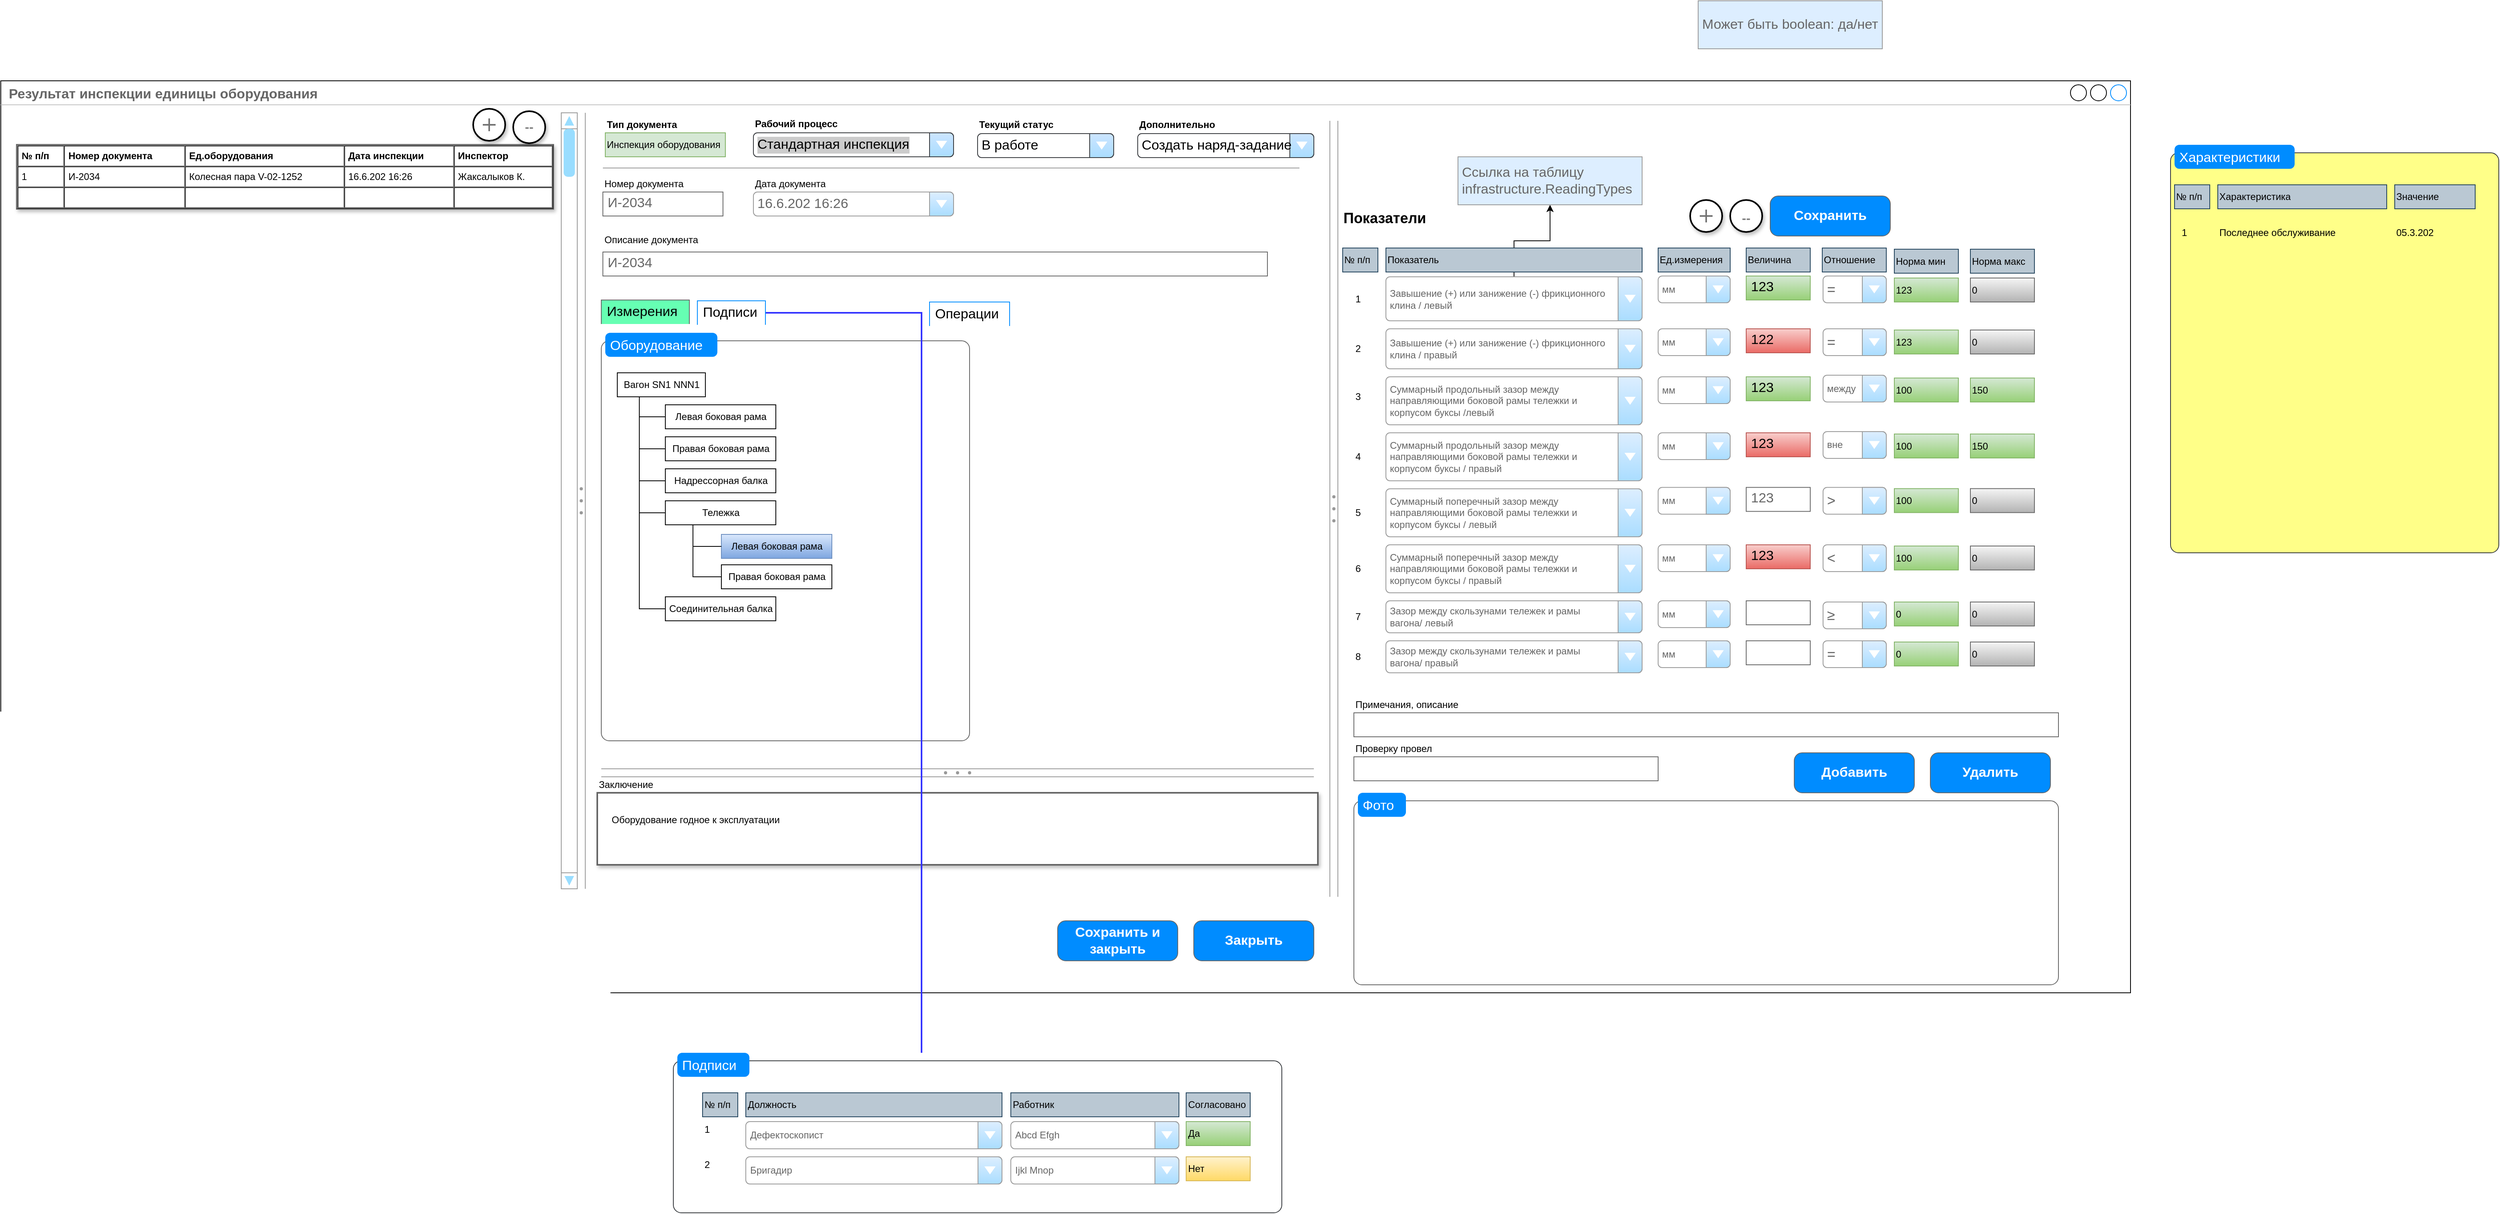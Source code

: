 <mxfile version="20.2.3" type="device" pages="2"><diagram name="Документ инспекции" id="03018318-947c-dd8e-b7a3-06fadd420f32"><mxGraphModel dx="2522" dy="1715" grid="1" gridSize="10" guides="1" tooltips="1" connect="1" arrows="1" fold="1" page="1" pageScale="1" pageWidth="1100" pageHeight="850" background="#ffffff" math="0" shadow="0"><root><mxCell id="0"/><mxCell id="1" parent="0"/><mxCell id="YETUvm6ZgC-k4a_B2DAo-1" value="&lt;b&gt;Результат инспекции единицы оборудования&lt;/b&gt;" style="strokeWidth=1;shadow=0;dashed=0;align=center;html=1;shape=mxgraph.mockup.containers.window;align=left;verticalAlign=top;spacingLeft=8;strokeColor2=#008cff;strokeColor3=#c4c4c4;fontColor=#666666;mainText=;fontSize=17;labelBackgroundColor=none;" parent="1" vertex="1"><mxGeometry x="-460" y="60" width="2660" height="1140" as="geometry"/></mxCell><UserObject label="Номер документа" placeholders="1" name="Variable" id="YETUvm6ZgC-k4a_B2DAo-5"><mxCell style="text;html=1;strokeColor=none;fillColor=none;align=left;verticalAlign=middle;whiteSpace=wrap;overflow=hidden;" parent="1" vertex="1"><mxGeometry x="292" y="179" width="140" height="20" as="geometry"/></mxCell></UserObject><mxCell id="YETUvm6ZgC-k4a_B2DAo-6" value="И-2034" style="strokeWidth=1;shadow=0;dashed=0;align=center;html=1;shape=mxgraph.mockup.text.textBox;fontColor=#666666;align=left;fontSize=17;spacingLeft=4;spacingTop=-3;strokeColor=#666666;mainText=" parent="1" vertex="1"><mxGeometry x="292" y="199" width="150" height="30" as="geometry"/></mxCell><mxCell id="YETUvm6ZgC-k4a_B2DAo-7" value="16.6.202 16:26" style="strokeWidth=1;shadow=0;dashed=0;align=center;html=1;shape=mxgraph.mockup.forms.comboBox;strokeColor=#999999;fillColor=#ddeeff;align=left;fillColor2=#aaddff;mainText=;fontColor=#666666;fontSize=17;spacingLeft=3;" parent="1" vertex="1"><mxGeometry x="480" y="199" width="250" height="30" as="geometry"/></mxCell><UserObject label="Дата документа" placeholders="1" name="Variable" id="YETUvm6ZgC-k4a_B2DAo-8"><mxCell style="text;html=1;strokeColor=none;fillColor=none;align=left;verticalAlign=middle;whiteSpace=wrap;overflow=hidden;" parent="1" vertex="1"><mxGeometry x="480" y="179" width="140" height="20" as="geometry"/></mxCell></UserObject><UserObject label="Заключение" placeholders="1" name="Variable" id="YETUvm6ZgC-k4a_B2DAo-9"><mxCell style="text;html=1;strokeColor=none;fillColor=none;align=left;verticalAlign=middle;whiteSpace=wrap;overflow=hidden;" parent="1" vertex="1"><mxGeometry x="285" y="930" width="140" height="20" as="geometry"/></mxCell></UserObject><mxCell id="YETUvm6ZgC-k4a_B2DAo-12" value="Оборудование годное к эксплуатации" style="shape=rect;fillColor=#ffffff;strokeColor=#666666;shadow=1;fontColor=#000000;fontSize=12;fontStyle=0;verticalAlign=top;spacingBottom=0;spacingLeft=16;spacingTop=20;align=left;strokeWidth=2;" parent="1" vertex="1"><mxGeometry x="285" y="950" width="900" height="90" as="geometry"/></mxCell><UserObject label="Показатели" placeholders="1" name="Variable" id="YETUvm6ZgC-k4a_B2DAo-19"><mxCell style="text;html=1;strokeColor=none;fillColor=none;align=left;verticalAlign=middle;whiteSpace=wrap;overflow=hidden;fontSize=18;fontStyle=1" parent="1" vertex="1"><mxGeometry x="1215" y="214" width="125" height="35" as="geometry"/></mxCell></UserObject><mxCell id="Z_BnlZCCOBM-jQ7rvPCf-9" value="" style="edgeStyle=orthogonalEdgeStyle;rounded=0;orthogonalLoop=1;jettySize=auto;html=1;fontSize=12;" parent="1" source="YETUvm6ZgC-k4a_B2DAo-20" target="Z_BnlZCCOBM-jQ7rvPCf-8" edge="1"><mxGeometry relative="1" as="geometry"/></mxCell><mxCell id="YETUvm6ZgC-k4a_B2DAo-20" value="&lt;div style=&quot;font-size: 12px;&quot;&gt;Завышение (+) или занижение (-) фрикционного &lt;br&gt;&lt;/div&gt;&lt;div style=&quot;font-size: 12px;&quot;&gt;клина / левый&lt;/div&gt;" style="strokeWidth=1;shadow=0;dashed=0;align=center;html=1;shape=mxgraph.mockup.forms.comboBox;strokeColor=#999999;fillColor=#ddeeff;align=left;fillColor2=#aaddff;mainText=;fontColor=#666666;fontSize=12;spacingLeft=3;" parent="1" vertex="1"><mxGeometry x="1270" y="305" width="320" height="55" as="geometry"/></mxCell><mxCell id="YETUvm6ZgC-k4a_B2DAo-21" value="&lt;div style=&quot;font-size: 12px;&quot;&gt;Завышение (+) или занижение (-) фрикционного &lt;br&gt;&lt;/div&gt;&lt;div style=&quot;font-size: 12px;&quot;&gt;клина / правый&lt;/div&gt;" style="strokeWidth=1;shadow=0;dashed=0;align=center;html=1;shape=mxgraph.mockup.forms.comboBox;strokeColor=#999999;fillColor=#ddeeff;align=left;fillColor2=#aaddff;mainText=;fontColor=#666666;fontSize=12;spacingLeft=3;" parent="1" vertex="1"><mxGeometry x="1270" y="370" width="320" height="50" as="geometry"/></mxCell><mxCell id="YETUvm6ZgC-k4a_B2DAo-25" value="&lt;div style=&quot;font-size: 12px;&quot;&gt;Суммарный продольный зазор между &lt;br&gt;&lt;/div&gt;&lt;div style=&quot;font-size: 12px;&quot;&gt;направляющими боковой рамы тележки и &lt;br&gt;&lt;/div&gt;&lt;div style=&quot;font-size: 12px;&quot;&gt;корпусом буксы /левый&lt;br style=&quot;font-size: 12px;&quot;&gt;&lt;/div&gt;" style="strokeWidth=1;shadow=0;dashed=0;align=center;html=1;shape=mxgraph.mockup.forms.comboBox;strokeColor=#999999;fillColor=#ddeeff;align=left;fillColor2=#aaddff;mainText=;fontColor=#666666;fontSize=12;spacingLeft=3;" parent="1" vertex="1"><mxGeometry x="1270" y="430" width="320" height="60" as="geometry"/></mxCell><mxCell id="YETUvm6ZgC-k4a_B2DAo-42" value="" style="shape=ellipse;dashed=0;strokeColor=default;shadow=1;fontSize=13;align=center;verticalAlign=top;labelPosition=center;verticalLabelPosition=bottom;html=1;aspect=fixed;strokeWidth=2;" parent="1" vertex="1"><mxGeometry x="1650" y="209" width="40" height="40" as="geometry"/></mxCell><mxCell id="YETUvm6ZgC-k4a_B2DAo-43" value="" style="dashed=0;html=1;shape=mxgraph.gmdl.plus;strokeColor=#737373;strokeWidth=2;shadow=0;sketch=0;" parent="YETUvm6ZgC-k4a_B2DAo-42" vertex="1"><mxGeometry x="12" y="12" width="16" height="16" as="geometry"/></mxCell><mxCell id="YETUvm6ZgC-k4a_B2DAo-44" value="" style="shape=ellipse;dashed=0;shadow=1;fontSize=13;align=center;verticalAlign=top;labelPosition=center;verticalLabelPosition=bottom;html=1;aspect=fixed;strokeWidth=2;" parent="1" vertex="1"><mxGeometry x="1700" y="209" width="40" height="40" as="geometry"/></mxCell><UserObject label="--" placeholders="1" name="Variable" id="YETUvm6ZgC-k4a_B2DAo-47"><mxCell style="text;html=1;strokeColor=none;fillColor=none;align=center;verticalAlign=middle;whiteSpace=wrap;overflow=hidden;fontStyle=1;fontSize=16;fontColor=#808080;strokeWidth=2;" parent="1" vertex="1"><mxGeometry x="1710" y="219" width="20" height="20" as="geometry"/></mxCell></UserObject><mxCell id="Z_BnlZCCOBM-jQ7rvPCf-1" value="Сохранить" style="strokeWidth=1;shadow=0;dashed=0;align=center;html=1;shape=mxgraph.mockup.buttons.button;strokeColor=#666666;fontColor=#ffffff;mainText=;buttonStyle=round;fontSize=17;fontStyle=1;fillColor=#008cff;whiteSpace=wrap;" parent="1" vertex="1"><mxGeometry x="1750" y="204" width="150" height="50" as="geometry"/></mxCell><mxCell id="Z_BnlZCCOBM-jQ7rvPCf-2" value="Закрыть" style="strokeWidth=1;shadow=0;dashed=0;align=center;html=1;shape=mxgraph.mockup.buttons.button;strokeColor=#666666;fontColor=#ffffff;mainText=;buttonStyle=round;fontSize=17;fontStyle=1;fillColor=#008cff;whiteSpace=wrap;" parent="1" vertex="1"><mxGeometry x="1030" y="1110" width="150" height="50" as="geometry"/></mxCell><mxCell id="Z_BnlZCCOBM-jQ7rvPCf-4" value="Сохранить и закрыть" style="strokeWidth=1;shadow=0;dashed=0;align=center;html=1;shape=mxgraph.mockup.buttons.button;strokeColor=#666666;fontColor=#ffffff;mainText=;buttonStyle=round;fontSize=17;fontStyle=1;fillColor=#008cff;whiteSpace=wrap;" parent="1" vertex="1"><mxGeometry x="860" y="1110" width="150" height="50" as="geometry"/></mxCell><mxCell id="Z_BnlZCCOBM-jQ7rvPCf-8" value="Ссылка на таблицу&lt;br&gt;infrastructure.ReadingTypes" style="whiteSpace=wrap;html=1;fontSize=17;align=left;fillColor=#ddeeff;strokeColor=#999999;fontColor=#666666;strokeWidth=1;shadow=0;dashed=0;spacingLeft=3;" parent="1" vertex="1"><mxGeometry x="1360" y="155" width="230" height="60" as="geometry"/></mxCell><mxCell id="Z_BnlZCCOBM-jQ7rvPCf-10" value="&lt;table cellpadding=&quot;4&quot; cellspacing=&quot;0&quot; border=&quot;1&quot; style=&quot;font-size:1em;width:100%;height:100%;&quot;&gt;&lt;tbody&gt;&lt;tr&gt;&lt;th&gt;№ п/п&lt;/th&gt;&lt;th&gt;Номер документа&lt;/th&gt;&lt;td&gt;&lt;b&gt;Ед.оборудования&lt;/b&gt;&lt;/td&gt;&lt;td&gt;&lt;b&gt;Дата инспекции&lt;/b&gt;&lt;/td&gt;&lt;td&gt;&lt;b&gt;Инспектор&lt;/b&gt;&lt;/td&gt;&lt;/tr&gt;&lt;tr&gt;&lt;td&gt;1&lt;/td&gt;&lt;td&gt;И-2034&lt;/td&gt;&lt;td&gt;Колесная пара V-02-1252&lt;/td&gt;&lt;td&gt;16.6.202 16:26&lt;/td&gt;&lt;td&gt;Жаксалыков К.&lt;/td&gt;&lt;/tr&gt;&lt;tr&gt;&lt;td&gt;&lt;/td&gt;&lt;td&gt;&lt;/td&gt;&lt;td&gt;&lt;br&gt;&lt;/td&gt;&lt;td&gt;&lt;br&gt;&lt;/td&gt;&lt;td&gt;&lt;br&gt;&lt;/td&gt;&lt;/tr&gt;&lt;/tbody&gt;&lt;/table&gt; " style="verticalAlign=top;align=left;overflow=fill;fontSize=12;fontFamily=Helvetica;html=1;shadow=1;fontColor=#000000;strokeColor=#666666;strokeWidth=2;fillColor=#FFFFFF;" parent="1" vertex="1"><mxGeometry x="-440" y="140" width="670" height="80" as="geometry"/></mxCell><mxCell id="Z_BnlZCCOBM-jQ7rvPCf-11" value="" style="verticalLabelPosition=bottom;shadow=0;dashed=0;align=center;html=1;verticalAlign=top;strokeWidth=1;shape=mxgraph.mockup.navigation.scrollBar;strokeColor=#999999;barPos=100;fillColor2=#99ddff;strokeColor2=none;direction=north;fontSize=12;fontColor=#000000;fillColor=none;" parent="1" vertex="1"><mxGeometry x="240" y="100" width="20" height="970" as="geometry"/></mxCell><mxCell id="Z_BnlZCCOBM-jQ7rvPCf-12" value="" style="verticalLabelPosition=bottom;shadow=0;dashed=0;align=center;html=1;verticalAlign=top;strokeWidth=1;shape=mxgraph.mockup.forms.splitter;strokeColor=#999999;direction=north;fontSize=12;fontColor=#000000;fillColor=#FFFFFF;" parent="1" vertex="1"><mxGeometry x="260" y="100" width="10" height="970" as="geometry"/></mxCell><mxCell id="Z_BnlZCCOBM-jQ7rvPCf-13" value="" style="shape=ellipse;dashed=0;strokeColor=default;shadow=1;fontSize=13;align=center;verticalAlign=top;labelPosition=center;verticalLabelPosition=bottom;html=1;aspect=fixed;strokeWidth=2;" parent="1" vertex="1"><mxGeometry x="130" y="95" width="40" height="40" as="geometry"/></mxCell><mxCell id="Z_BnlZCCOBM-jQ7rvPCf-14" value="" style="dashed=0;html=1;shape=mxgraph.gmdl.plus;strokeColor=#737373;strokeWidth=2;shadow=0;sketch=0;" parent="Z_BnlZCCOBM-jQ7rvPCf-13" vertex="1"><mxGeometry x="12" y="12" width="16" height="16" as="geometry"/></mxCell><mxCell id="Z_BnlZCCOBM-jQ7rvPCf-17" value="" style="shape=ellipse;dashed=0;shadow=1;fontSize=13;align=center;verticalAlign=top;labelPosition=center;verticalLabelPosition=bottom;html=1;aspect=fixed;strokeWidth=2;" parent="1" vertex="1"><mxGeometry x="180" y="98" width="40" height="40" as="geometry"/></mxCell><UserObject label="--" placeholders="1" name="Variable" id="Z_BnlZCCOBM-jQ7rvPCf-15"><mxCell style="text;html=1;strokeColor=none;fillColor=none;align=center;verticalAlign=middle;whiteSpace=wrap;overflow=hidden;fontStyle=1;fontSize=16;fontColor=#808080;" parent="1" vertex="1"><mxGeometry x="190" y="105" width="20" height="20" as="geometry"/></mxCell></UserObject><mxCell id="5jPzE2AC7TKcDfSd6P9n-1" value="" style="verticalLabelPosition=bottom;shadow=0;dashed=0;align=center;html=1;verticalAlign=top;strokeWidth=1;shape=mxgraph.mockup.forms.splitter;strokeColor=#999999;direction=north;fontSize=12;fontColor=#000000;fillColor=#FFFFFF;" parent="1" vertex="1"><mxGeometry x="1200" y="110" width="10" height="970" as="geometry"/></mxCell><mxCell id="5jPzE2AC7TKcDfSd6P9n-2" value="" style="verticalLabelPosition=bottom;shadow=0;dashed=0;align=center;html=1;verticalAlign=top;strokeWidth=1;shape=mxgraph.mockup.forms.splitter;strokeColor=#999999;fontSize=18;" parent="1" vertex="1"><mxGeometry x="290" y="920" width="890" height="10" as="geometry"/></mxCell><mxCell id="5jPzE2AC7TKcDfSd6P9n-4" value="И-2034" style="strokeWidth=1;shadow=0;dashed=0;align=center;html=1;shape=mxgraph.mockup.text.textBox;fontColor=#666666;align=left;fontSize=17;spacingLeft=4;spacingTop=-3;strokeColor=#666666;mainText=" parent="1" vertex="1"><mxGeometry x="292" y="274" width="830" height="30" as="geometry"/></mxCell><UserObject label="Описание документа" placeholders="1" name="Variable" id="5jPzE2AC7TKcDfSd6P9n-5"><mxCell style="text;html=1;strokeColor=none;fillColor=none;align=left;verticalAlign=middle;whiteSpace=wrap;overflow=hidden;" parent="1" vertex="1"><mxGeometry x="292" y="249" width="140" height="20" as="geometry"/></mxCell></UserObject><UserObject label="Инспекция оборудования" placeholders="1" name="Variable" id="5jPzE2AC7TKcDfSd6P9n-9"><mxCell style="text;html=1;strokeColor=#82b366;fillColor=#d5e8d4;align=left;verticalAlign=middle;whiteSpace=wrap;overflow=hidden;" parent="1" vertex="1"><mxGeometry x="295" y="125" width="150" height="30" as="geometry"/></mxCell></UserObject><UserObject label="Тип документа" placeholders="1" name="Variable" id="5jPzE2AC7TKcDfSd6P9n-13"><mxCell style="text;html=1;strokeColor=none;fillColor=none;align=left;verticalAlign=middle;whiteSpace=wrap;overflow=hidden;fontStyle=1" parent="1" vertex="1"><mxGeometry x="295" y="105" width="95" height="20" as="geometry"/></mxCell></UserObject><UserObject label="Рабочий процесс" placeholders="1" name="Variable" id="5jPzE2AC7TKcDfSd6P9n-15"><mxCell style="text;html=1;strokeColor=none;fillColor=none;align=left;verticalAlign=middle;whiteSpace=wrap;overflow=hidden;fontStyle=1" parent="1" vertex="1"><mxGeometry x="480" y="104" width="220" height="20" as="geometry"/></mxCell></UserObject><mxCell id="5jPzE2AC7TKcDfSd6P9n-16" value="Стандартная инспекция" style="strokeWidth=1;shadow=0;dashed=0;align=center;html=1;shape=mxgraph.mockup.forms.comboBox;align=left;fillColor2=#aaddff;mainText=;fontSize=17;spacingLeft=3;labelBackgroundColor=#CCCCCC;fillColor=#cce5ff;strokeColor=#36393d;" parent="1" vertex="1"><mxGeometry x="480" y="125" width="250" height="30" as="geometry"/></mxCell><UserObject label="Текущий статус" placeholders="1" name="Variable" id="5jPzE2AC7TKcDfSd6P9n-17"><mxCell style="text;html=1;strokeColor=none;fillColor=none;align=left;verticalAlign=middle;whiteSpace=wrap;overflow=hidden;fontStyle=1" parent="1" vertex="1"><mxGeometry x="760" y="105" width="110" height="20" as="geometry"/></mxCell></UserObject><mxCell id="5jPzE2AC7TKcDfSd6P9n-18" value="В работе" style="strokeWidth=1;shadow=0;dashed=0;align=center;html=1;shape=mxgraph.mockup.forms.comboBox;align=left;fillColor2=#aaddff;mainText=;fontSize=17;spacingLeft=3;fillColor=#cce5ff;strokeColor=#36393d;" parent="1" vertex="1"><mxGeometry x="760" y="126" width="170" height="30" as="geometry"/></mxCell><mxCell id="5jPzE2AC7TKcDfSd6P9n-19" value="" style="verticalLabelPosition=bottom;shadow=0;dashed=0;align=center;html=1;verticalAlign=top;strokeWidth=1;shape=mxgraph.mockup.markup.line;strokeColor=#999999;labelBackgroundColor=#CCCCCC;fontSize=18;" parent="1" vertex="1"><mxGeometry x="292" y="159" width="870" height="20" as="geometry"/></mxCell><UserObject label="1" placeholders="1" name="Variable" id="8yjtcqBFSqYt93M6oK_Y-1"><mxCell style="text;html=1;strokeColor=none;fillColor=none;align=left;verticalAlign=middle;whiteSpace=wrap;overflow=hidden;" parent="1" vertex="1"><mxGeometry x="1230" y="322.5" width="30" height="20" as="geometry"/></mxCell></UserObject><UserObject label="2" placeholders="1" name="Variable" id="8yjtcqBFSqYt93M6oK_Y-2"><mxCell style="text;html=1;strokeColor=none;fillColor=none;align=left;verticalAlign=middle;whiteSpace=wrap;overflow=hidden;" parent="1" vertex="1"><mxGeometry x="1230" y="385" width="30" height="20" as="geometry"/></mxCell></UserObject><UserObject label="3" placeholders="1" name="Variable" id="8yjtcqBFSqYt93M6oK_Y-3"><mxCell style="text;html=1;strokeColor=none;fillColor=none;align=left;verticalAlign=middle;whiteSpace=wrap;overflow=hidden;" parent="1" vertex="1"><mxGeometry x="1230" y="445" width="30" height="20" as="geometry"/></mxCell></UserObject><mxCell id="8yjtcqBFSqYt93M6oK_Y-4" value="&lt;div style=&quot;font-size: 12px;&quot;&gt;Суммарный продольный зазор между &lt;br&gt;&lt;/div&gt;&lt;div style=&quot;font-size: 12px;&quot;&gt;направляющими боковой рамы тележки и &lt;br&gt;&lt;/div&gt;&lt;div style=&quot;font-size: 12px;&quot;&gt;корпусом буксы / правый&lt;br&gt;&lt;/div&gt;" style="strokeWidth=1;shadow=0;dashed=0;align=center;html=1;shape=mxgraph.mockup.forms.comboBox;strokeColor=#999999;fillColor=#ddeeff;align=left;fillColor2=#aaddff;mainText=;fontColor=#666666;fontSize=12;spacingLeft=3;" parent="1" vertex="1"><mxGeometry x="1270" y="500" width="320" height="60" as="geometry"/></mxCell><UserObject label="4" placeholders="1" name="Variable" id="8yjtcqBFSqYt93M6oK_Y-5"><mxCell style="text;html=1;strokeColor=none;fillColor=none;align=left;verticalAlign=middle;whiteSpace=wrap;overflow=hidden;" parent="1" vertex="1"><mxGeometry x="1230" y="520" width="30" height="20" as="geometry"/></mxCell></UserObject><mxCell id="8yjtcqBFSqYt93M6oK_Y-6" value="&lt;div style=&quot;font-size: 12px;&quot;&gt;Суммарный поперечный зазор между &lt;br&gt;&lt;/div&gt;&lt;div style=&quot;font-size: 12px;&quot;&gt;направляющими боковой рамы тележки и &lt;br&gt;&lt;/div&gt;&lt;div style=&quot;font-size: 12px;&quot;&gt;корпусом буксы / левый&lt;/div&gt;" style="strokeWidth=1;shadow=0;dashed=0;align=center;html=1;shape=mxgraph.mockup.forms.comboBox;strokeColor=#999999;fillColor=#ddeeff;align=left;fillColor2=#aaddff;mainText=;fontColor=#666666;fontSize=12;spacingLeft=3;" parent="1" vertex="1"><mxGeometry x="1270" y="570" width="320" height="60" as="geometry"/></mxCell><mxCell id="8yjtcqBFSqYt93M6oK_Y-7" value="&lt;div style=&quot;font-size: 12px;&quot;&gt;Суммарный поперечный зазор между &lt;br&gt;&lt;/div&gt;&lt;div style=&quot;font-size: 12px;&quot;&gt;направляющими боковой рамы тележки и &lt;br&gt;&lt;/div&gt;&lt;div style=&quot;font-size: 12px;&quot;&gt;корпусом буксы / правый&lt;/div&gt;" style="strokeWidth=1;shadow=0;dashed=0;align=center;html=1;shape=mxgraph.mockup.forms.comboBox;strokeColor=#999999;fillColor=#ddeeff;align=left;fillColor2=#aaddff;mainText=;fontColor=#666666;fontSize=12;spacingLeft=3;" parent="1" vertex="1"><mxGeometry x="1270" y="640" width="320" height="60" as="geometry"/></mxCell><UserObject label="5" placeholders="1" name="Variable" id="8yjtcqBFSqYt93M6oK_Y-9"><mxCell style="text;html=1;strokeColor=none;fillColor=none;align=left;verticalAlign=middle;whiteSpace=wrap;overflow=hidden;" parent="1" vertex="1"><mxGeometry x="1230" y="590" width="30" height="20" as="geometry"/></mxCell></UserObject><UserObject label="6" placeholders="1" name="Variable" id="8yjtcqBFSqYt93M6oK_Y-10"><mxCell style="text;html=1;strokeColor=none;fillColor=none;align=left;verticalAlign=middle;whiteSpace=wrap;overflow=hidden;" parent="1" vertex="1"><mxGeometry x="1230" y="660" width="30" height="20" as="geometry"/></mxCell></UserObject><mxCell id="8yjtcqBFSqYt93M6oK_Y-11" value="&lt;div&gt;Зазор между скользунами тележек и рамы &lt;br&gt;&lt;/div&gt;&lt;div&gt;вагона/ левый&lt;br&gt;&lt;/div&gt;" style="strokeWidth=1;shadow=0;dashed=0;align=center;html=1;shape=mxgraph.mockup.forms.comboBox;strokeColor=#999999;fillColor=#ddeeff;align=left;fillColor2=#aaddff;mainText=;fontColor=#666666;fontSize=12;spacingLeft=3;" parent="1" vertex="1"><mxGeometry x="1270" y="710" width="320" height="40" as="geometry"/></mxCell><mxCell id="8yjtcqBFSqYt93M6oK_Y-12" value="&lt;div&gt;Зазор между скользунами тележек и рамы &lt;br&gt;&lt;/div&gt;&lt;div&gt;вагона/ правый&lt;/div&gt;" style="strokeWidth=1;shadow=0;dashed=0;align=center;html=1;shape=mxgraph.mockup.forms.comboBox;strokeColor=#999999;fillColor=#ddeeff;align=left;fillColor2=#aaddff;mainText=;fontColor=#666666;fontSize=12;spacingLeft=3;" parent="1" vertex="1"><mxGeometry x="1270" y="760" width="320" height="40" as="geometry"/></mxCell><UserObject label="7" placeholders="1" name="Variable" id="8yjtcqBFSqYt93M6oK_Y-13"><mxCell style="text;html=1;strokeColor=none;fillColor=none;align=left;verticalAlign=middle;whiteSpace=wrap;overflow=hidden;" parent="1" vertex="1"><mxGeometry x="1230" y="720" width="30" height="20" as="geometry"/></mxCell></UserObject><UserObject label="8" placeholders="1" name="Variable" id="8yjtcqBFSqYt93M6oK_Y-14"><mxCell style="text;html=1;strokeColor=none;fillColor=none;align=left;verticalAlign=middle;whiteSpace=wrap;overflow=hidden;" parent="1" vertex="1"><mxGeometry x="1230" y="770" width="30" height="20" as="geometry"/></mxCell></UserObject><mxCell id="8yjtcqBFSqYt93M6oK_Y-15" value="мм" style="strokeWidth=1;shadow=0;dashed=0;align=center;html=1;shape=mxgraph.mockup.forms.comboBox;strokeColor=#999999;fillColor=#ddeeff;align=left;fillColor2=#aaddff;mainText=;fontColor=#666666;fontSize=12;spacingLeft=3;" parent="1" vertex="1"><mxGeometry x="1610" y="304" width="90" height="33.5" as="geometry"/></mxCell><mxCell id="8yjtcqBFSqYt93M6oK_Y-16" value="мм" style="strokeWidth=1;shadow=0;dashed=0;align=center;html=1;shape=mxgraph.mockup.forms.comboBox;strokeColor=#999999;fillColor=#ddeeff;align=left;fillColor2=#aaddff;mainText=;fontColor=#666666;fontSize=12;spacingLeft=3;" parent="1" vertex="1"><mxGeometry x="1610" y="370" width="90" height="33.5" as="geometry"/></mxCell><mxCell id="8yjtcqBFSqYt93M6oK_Y-17" value="мм" style="strokeWidth=1;shadow=0;dashed=0;align=center;html=1;shape=mxgraph.mockup.forms.comboBox;strokeColor=#999999;fillColor=#ddeeff;align=left;fillColor2=#aaddff;mainText=;fontColor=#666666;fontSize=12;spacingLeft=3;" parent="1" vertex="1"><mxGeometry x="1610" y="430" width="90" height="33.5" as="geometry"/></mxCell><mxCell id="8yjtcqBFSqYt93M6oK_Y-18" value="мм" style="strokeWidth=1;shadow=0;dashed=0;align=center;html=1;shape=mxgraph.mockup.forms.comboBox;strokeColor=#999999;fillColor=#ddeeff;align=left;fillColor2=#aaddff;mainText=;fontColor=#666666;fontSize=12;spacingLeft=3;" parent="1" vertex="1"><mxGeometry x="1610" y="500" width="90" height="33.5" as="geometry"/></mxCell><mxCell id="8yjtcqBFSqYt93M6oK_Y-19" value="мм" style="strokeWidth=1;shadow=0;dashed=0;align=center;html=1;shape=mxgraph.mockup.forms.comboBox;strokeColor=#999999;fillColor=#ddeeff;align=left;fillColor2=#aaddff;mainText=;fontColor=#666666;fontSize=12;spacingLeft=3;" parent="1" vertex="1"><mxGeometry x="1610" y="568.25" width="90" height="33.5" as="geometry"/></mxCell><mxCell id="8yjtcqBFSqYt93M6oK_Y-20" value="мм" style="strokeWidth=1;shadow=0;dashed=0;align=center;html=1;shape=mxgraph.mockup.forms.comboBox;strokeColor=#999999;fillColor=#ddeeff;align=left;fillColor2=#aaddff;mainText=;fontColor=#666666;fontSize=12;spacingLeft=3;" parent="1" vertex="1"><mxGeometry x="1610" y="640" width="90" height="33.5" as="geometry"/></mxCell><mxCell id="8yjtcqBFSqYt93M6oK_Y-21" value="мм" style="strokeWidth=1;shadow=0;dashed=0;align=center;html=1;shape=mxgraph.mockup.forms.comboBox;strokeColor=#999999;fillColor=#ddeeff;align=left;fillColor2=#aaddff;mainText=;fontColor=#666666;fontSize=12;spacingLeft=3;" parent="1" vertex="1"><mxGeometry x="1610" y="710" width="90" height="33.5" as="geometry"/></mxCell><mxCell id="8yjtcqBFSqYt93M6oK_Y-22" value="мм" style="strokeWidth=1;shadow=0;dashed=0;align=center;html=1;shape=mxgraph.mockup.forms.comboBox;strokeColor=#999999;fillColor=#ddeeff;align=left;fillColor2=#aaddff;mainText=;fontColor=#666666;fontSize=12;spacingLeft=3;" parent="1" vertex="1"><mxGeometry x="1610" y="760" width="90" height="33.5" as="geometry"/></mxCell><mxCell id="8yjtcqBFSqYt93M6oK_Y-23" value="123" style="strokeWidth=1;shadow=0;dashed=0;align=center;html=1;shape=mxgraph.mockup.text.textBox;align=left;fontSize=17;spacingLeft=4;spacingTop=-3;strokeColor=#82b366;mainText=;fillColor=#d5e8d4;gradientColor=#97d077;" parent="1" vertex="1"><mxGeometry x="1720" y="304" width="80" height="30" as="geometry"/></mxCell><mxCell id="8yjtcqBFSqYt93M6oK_Y-24" value="122" style="strokeWidth=1;shadow=0;dashed=0;align=center;html=1;shape=mxgraph.mockup.text.textBox;align=left;fontSize=17;spacingLeft=4;spacingTop=-3;strokeColor=#b85450;mainText=;fillColor=#f8cecc;gradientColor=#ea6b66;" parent="1" vertex="1"><mxGeometry x="1720" y="370" width="80" height="30" as="geometry"/></mxCell><mxCell id="8yjtcqBFSqYt93M6oK_Y-25" value="123" style="strokeWidth=1;shadow=0;dashed=0;align=center;html=1;shape=mxgraph.mockup.text.textBox;align=left;fontSize=17;spacingLeft=4;spacingTop=-3;strokeColor=#82b366;mainText=;fillColor=#d5e8d4;gradientColor=#97d077;" parent="1" vertex="1"><mxGeometry x="1720" y="430" width="80" height="30" as="geometry"/></mxCell><mxCell id="8yjtcqBFSqYt93M6oK_Y-26" value="123" style="strokeWidth=1;shadow=0;dashed=0;align=center;html=1;shape=mxgraph.mockup.text.textBox;align=left;fontSize=17;spacingLeft=4;spacingTop=-3;strokeColor=#b85450;mainText=;fillColor=#f8cecc;gradientColor=#ea6b66;" parent="1" vertex="1"><mxGeometry x="1720" y="500" width="80" height="30" as="geometry"/></mxCell><mxCell id="8yjtcqBFSqYt93M6oK_Y-27" value="123" style="strokeWidth=1;shadow=0;dashed=0;align=center;html=1;shape=mxgraph.mockup.text.textBox;fontColor=#666666;align=left;fontSize=17;spacingLeft=4;spacingTop=-3;strokeColor=#666666;mainText=" parent="1" vertex="1"><mxGeometry x="1720" y="568.25" width="80" height="30" as="geometry"/></mxCell><mxCell id="8yjtcqBFSqYt93M6oK_Y-28" value="123" style="strokeWidth=1;shadow=0;dashed=0;align=center;html=1;shape=mxgraph.mockup.text.textBox;align=left;fontSize=17;spacingLeft=4;spacingTop=-3;strokeColor=#b85450;mainText=;fillColor=#f8cecc;gradientColor=#ea6b66;" parent="1" vertex="1"><mxGeometry x="1720" y="640" width="80" height="30" as="geometry"/></mxCell><mxCell id="8yjtcqBFSqYt93M6oK_Y-29" value="" style="strokeWidth=1;shadow=0;dashed=0;align=center;html=1;shape=mxgraph.mockup.text.textBox;fontColor=#666666;align=left;fontSize=17;spacingLeft=4;spacingTop=-3;strokeColor=#666666;mainText=" parent="1" vertex="1"><mxGeometry x="1720" y="710" width="80" height="30" as="geometry"/></mxCell><mxCell id="8yjtcqBFSqYt93M6oK_Y-30" value="" style="strokeWidth=1;shadow=0;dashed=0;align=center;html=1;shape=mxgraph.mockup.text.textBox;fontColor=#666666;align=left;fontSize=17;spacingLeft=4;spacingTop=-3;strokeColor=#666666;mainText=" parent="1" vertex="1"><mxGeometry x="1720" y="760" width="80" height="30" as="geometry"/></mxCell><UserObject label="123" placeholders="1" name="Variable" id="8yjtcqBFSqYt93M6oK_Y-32"><mxCell style="text;html=1;strokeColor=#82b366;fillColor=#d5e8d4;align=left;verticalAlign=middle;whiteSpace=wrap;overflow=hidden;gradientColor=#97d077;" parent="1" vertex="1"><mxGeometry x="1905" y="306.5" width="80" height="30" as="geometry"/></mxCell></UserObject><UserObject label="123" placeholders="1" name="Variable" id="8yjtcqBFSqYt93M6oK_Y-33"><mxCell style="text;html=1;strokeColor=#82b366;fillColor=#d5e8d4;align=left;verticalAlign=middle;whiteSpace=wrap;overflow=hidden;gradientColor=#97d077;" parent="1" vertex="1"><mxGeometry x="1905" y="371.5" width="80" height="30" as="geometry"/></mxCell></UserObject><UserObject label="100" placeholders="1" name="Variable" id="8yjtcqBFSqYt93M6oK_Y-34"><mxCell style="text;html=1;strokeColor=#82b366;fillColor=#d5e8d4;align=left;verticalAlign=middle;whiteSpace=wrap;overflow=hidden;gradientColor=#97d077;" parent="1" vertex="1"><mxGeometry x="1905" y="431.5" width="80" height="30" as="geometry"/></mxCell></UserObject><UserObject label="100" placeholders="1" name="Variable" id="8yjtcqBFSqYt93M6oK_Y-35"><mxCell style="text;html=1;strokeColor=#82b366;fillColor=#d5e8d4;align=left;verticalAlign=middle;whiteSpace=wrap;overflow=hidden;gradientColor=#97d077;" parent="1" vertex="1"><mxGeometry x="1905" y="501.5" width="80" height="30" as="geometry"/></mxCell></UserObject><UserObject label="100" placeholders="1" name="Variable" id="8yjtcqBFSqYt93M6oK_Y-36"><mxCell style="text;html=1;strokeColor=#82b366;fillColor=#d5e8d4;align=left;verticalAlign=middle;whiteSpace=wrap;overflow=hidden;gradientColor=#97d077;" parent="1" vertex="1"><mxGeometry x="1905" y="569.75" width="80" height="30" as="geometry"/></mxCell></UserObject><UserObject label="100" placeholders="1" name="Variable" id="8yjtcqBFSqYt93M6oK_Y-37"><mxCell style="text;html=1;strokeColor=#82b366;fillColor=#d5e8d4;align=left;verticalAlign=middle;whiteSpace=wrap;overflow=hidden;gradientColor=#97d077;" parent="1" vertex="1"><mxGeometry x="1905" y="641.5" width="80" height="30" as="geometry"/></mxCell></UserObject><UserObject label="0" placeholders="1" name="Variable" id="8yjtcqBFSqYt93M6oK_Y-38"><mxCell style="text;html=1;strokeColor=#82b366;fillColor=#d5e8d4;align=left;verticalAlign=middle;whiteSpace=wrap;overflow=hidden;gradientColor=#97d077;" parent="1" vertex="1"><mxGeometry x="1905" y="711.5" width="80" height="30" as="geometry"/></mxCell></UserObject><UserObject label="0" placeholders="1" name="Variable" id="8yjtcqBFSqYt93M6oK_Y-39"><mxCell style="text;html=1;strokeColor=#82b366;fillColor=#d5e8d4;align=left;verticalAlign=middle;whiteSpace=wrap;overflow=hidden;gradientColor=#97d077;" parent="1" vertex="1"><mxGeometry x="1905" y="761.5" width="80" height="30" as="geometry"/></mxCell></UserObject><UserObject label="№ п/п" placeholders="1" name="Variable" id="8yjtcqBFSqYt93M6oK_Y-40"><mxCell style="text;html=1;strokeColor=#23445d;fillColor=#bac8d3;align=left;verticalAlign=middle;whiteSpace=wrap;overflow=hidden;" parent="1" vertex="1"><mxGeometry x="1216" y="269" width="44" height="30" as="geometry"/></mxCell></UserObject><UserObject label="Показатель" placeholders="1" name="Variable" id="8yjtcqBFSqYt93M6oK_Y-42"><mxCell style="text;html=1;strokeColor=#23445d;fillColor=#bac8d3;align=left;verticalAlign=middle;whiteSpace=wrap;overflow=hidden;" parent="1" vertex="1"><mxGeometry x="1270" y="269" width="320" height="30" as="geometry"/></mxCell></UserObject><UserObject label="Ед.измерения" placeholders="1" name="Variable" id="8yjtcqBFSqYt93M6oK_Y-43"><mxCell style="text;html=1;strokeColor=#23445d;fillColor=#bac8d3;align=left;verticalAlign=middle;whiteSpace=wrap;overflow=hidden;" parent="1" vertex="1"><mxGeometry x="1610" y="269" width="90" height="30" as="geometry"/></mxCell></UserObject><UserObject label="Величина" placeholders="1" name="Variable" id="8yjtcqBFSqYt93M6oK_Y-44"><mxCell style="text;html=1;strokeColor=#23445d;fillColor=#bac8d3;align=left;verticalAlign=middle;whiteSpace=wrap;overflow=hidden;" parent="1" vertex="1"><mxGeometry x="1720" y="269" width="80" height="30" as="geometry"/></mxCell></UserObject><UserObject label="Норма мин" placeholders="1" name="Variable" id="8yjtcqBFSqYt93M6oK_Y-45"><mxCell style="text;html=1;strokeColor=#23445d;fillColor=#bac8d3;align=left;verticalAlign=middle;whiteSpace=wrap;overflow=hidden;" parent="1" vertex="1"><mxGeometry x="1905" y="270.5" width="80" height="30" as="geometry"/></mxCell></UserObject><mxCell id="8yjtcqBFSqYt93M6oK_Y-46" value="" style="shape=mxgraph.mockup.containers.marginRect;rectMarginTop=10;strokeColor=#666666;strokeWidth=1;dashed=0;rounded=1;arcSize=5;recursiveResize=0;fontSize=12;" parent="1" vertex="1"><mxGeometry x="290" y="375" width="460" height="510" as="geometry"/></mxCell><mxCell id="8yjtcqBFSqYt93M6oK_Y-47" value="Оборудование" style="shape=rect;strokeColor=none;fillColor=#008cff;strokeWidth=1;dashed=0;rounded=1;arcSize=20;fontColor=#ffffff;fontSize=17;spacing=2;spacingTop=-2;align=left;autosize=1;spacingLeft=4;resizeWidth=0;resizeHeight=0;perimeter=none;" parent="8yjtcqBFSqYt93M6oK_Y-46" vertex="1"><mxGeometry x="5" width="140" height="30" as="geometry"/></mxCell><mxCell id="jaOsvdT_Qn9ZSt324EDw-1" value="Вагон SN1 NNN1" style="html=1;" parent="8yjtcqBFSqYt93M6oK_Y-46" vertex="1"><mxGeometry x="20" y="50" width="110" height="30" as="geometry"/></mxCell><mxCell id="jaOsvdT_Qn9ZSt324EDw-6" value="Левая боковая рама" style="html=1;" parent="8yjtcqBFSqYt93M6oK_Y-46" vertex="1"><mxGeometry x="80" y="90" width="138" height="30" as="geometry"/></mxCell><mxCell id="jaOsvdT_Qn9ZSt324EDw-7" value="Правая боковая рама" style="html=1;" parent="8yjtcqBFSqYt93M6oK_Y-46" vertex="1"><mxGeometry x="80" y="130" width="138" height="30" as="geometry"/></mxCell><mxCell id="jaOsvdT_Qn9ZSt324EDw-8" value="Надрессорная балка" style="html=1;" parent="8yjtcqBFSqYt93M6oK_Y-46" vertex="1"><mxGeometry x="80" y="170" width="138" height="30" as="geometry"/></mxCell><mxCell id="jaOsvdT_Qn9ZSt324EDw-2" value="Тележка" style="html=1;" parent="8yjtcqBFSqYt93M6oK_Y-46" vertex="1"><mxGeometry x="80" y="210" width="138" height="30" as="geometry"/></mxCell><mxCell id="jaOsvdT_Qn9ZSt324EDw-4" value="Левая боковая рама" style="html=1;fillColor=#dae8fc;gradientColor=#7ea6e0;strokeColor=#6c8ebf;" parent="8yjtcqBFSqYt93M6oK_Y-46" vertex="1"><mxGeometry x="150" y="252" width="138" height="30" as="geometry"/></mxCell><mxCell id="jaOsvdT_Qn9ZSt324EDw-5" value="Правая боковая рама" style="html=1;" parent="8yjtcqBFSqYt93M6oK_Y-46" vertex="1"><mxGeometry x="150" y="290" width="138" height="30" as="geometry"/></mxCell><mxCell id="jaOsvdT_Qn9ZSt324EDw-3" value="Соединительная балка" style="html=1;" parent="8yjtcqBFSqYt93M6oK_Y-46" vertex="1"><mxGeometry x="80" y="330" width="138" height="30" as="geometry"/></mxCell><mxCell id="jaOsvdT_Qn9ZSt324EDw-11" style="edgeStyle=orthogonalEdgeStyle;rounded=0;orthogonalLoop=1;jettySize=auto;html=1;exitX=0.25;exitY=1;exitDx=0;exitDy=0;entryX=0;entryY=0.5;entryDx=0;entryDy=0;endArrow=none;endFill=0;" parent="8yjtcqBFSqYt93M6oK_Y-46" source="jaOsvdT_Qn9ZSt324EDw-1" target="jaOsvdT_Qn9ZSt324EDw-6" edge="1"><mxGeometry relative="1" as="geometry"/></mxCell><mxCell id="jaOsvdT_Qn9ZSt324EDw-12" style="edgeStyle=orthogonalEdgeStyle;rounded=0;orthogonalLoop=1;jettySize=auto;html=1;exitX=0.25;exitY=1;exitDx=0;exitDy=0;entryX=0;entryY=0.5;entryDx=0;entryDy=0;endArrow=none;endFill=0;" parent="8yjtcqBFSqYt93M6oK_Y-46" source="jaOsvdT_Qn9ZSt324EDw-1" target="jaOsvdT_Qn9ZSt324EDw-7" edge="1"><mxGeometry relative="1" as="geometry"/></mxCell><mxCell id="jaOsvdT_Qn9ZSt324EDw-13" style="edgeStyle=orthogonalEdgeStyle;rounded=0;orthogonalLoop=1;jettySize=auto;html=1;exitX=0.25;exitY=1;exitDx=0;exitDy=0;entryX=0;entryY=0.5;entryDx=0;entryDy=0;endArrow=none;endFill=0;" parent="8yjtcqBFSqYt93M6oK_Y-46" source="jaOsvdT_Qn9ZSt324EDw-1" target="jaOsvdT_Qn9ZSt324EDw-8" edge="1"><mxGeometry relative="1" as="geometry"/></mxCell><mxCell id="jaOsvdT_Qn9ZSt324EDw-14" style="edgeStyle=orthogonalEdgeStyle;rounded=0;orthogonalLoop=1;jettySize=auto;html=1;exitX=0.25;exitY=1;exitDx=0;exitDy=0;entryX=0;entryY=0.5;entryDx=0;entryDy=0;endArrow=none;endFill=0;" parent="8yjtcqBFSqYt93M6oK_Y-46" source="jaOsvdT_Qn9ZSt324EDw-1" target="jaOsvdT_Qn9ZSt324EDw-2" edge="1"><mxGeometry relative="1" as="geometry"/></mxCell><mxCell id="jaOsvdT_Qn9ZSt324EDw-15" style="edgeStyle=orthogonalEdgeStyle;rounded=0;orthogonalLoop=1;jettySize=auto;html=1;exitX=0.25;exitY=1;exitDx=0;exitDy=0;entryX=0;entryY=0.5;entryDx=0;entryDy=0;endArrow=none;endFill=0;" parent="8yjtcqBFSqYt93M6oK_Y-46" source="jaOsvdT_Qn9ZSt324EDw-2" target="jaOsvdT_Qn9ZSt324EDw-4" edge="1"><mxGeometry relative="1" as="geometry"/></mxCell><mxCell id="jaOsvdT_Qn9ZSt324EDw-16" style="edgeStyle=orthogonalEdgeStyle;rounded=0;orthogonalLoop=1;jettySize=auto;html=1;exitX=0.25;exitY=1;exitDx=0;exitDy=0;entryX=0;entryY=0.5;entryDx=0;entryDy=0;endArrow=none;endFill=0;" parent="8yjtcqBFSqYt93M6oK_Y-46" source="jaOsvdT_Qn9ZSt324EDw-2" target="jaOsvdT_Qn9ZSt324EDw-5" edge="1"><mxGeometry relative="1" as="geometry"/></mxCell><mxCell id="jaOsvdT_Qn9ZSt324EDw-17" style="edgeStyle=orthogonalEdgeStyle;rounded=0;orthogonalLoop=1;jettySize=auto;html=1;exitX=0.25;exitY=1;exitDx=0;exitDy=0;entryX=0;entryY=0.5;entryDx=0;entryDy=0;endArrow=none;endFill=0;" parent="8yjtcqBFSqYt93M6oK_Y-46" source="jaOsvdT_Qn9ZSt324EDw-1" target="jaOsvdT_Qn9ZSt324EDw-3" edge="1"><mxGeometry relative="1" as="geometry"/></mxCell><mxCell id="8yjtcqBFSqYt93M6oK_Y-53" value="" style="shape=mxgraph.mockup.containers.marginRect;rectMarginTop=10;strokeColor=#36393d;strokeWidth=1;dashed=0;rounded=1;arcSize=5;recursiveResize=0;fontSize=12;fillColor=#ffff88;" parent="1" vertex="1"><mxGeometry x="2250" y="140" width="410" height="510" as="geometry"/></mxCell><mxCell id="8yjtcqBFSqYt93M6oK_Y-54" value="Характеристики" style="shape=rect;strokeColor=none;fillColor=#008cff;strokeWidth=1;dashed=0;rounded=1;arcSize=20;fontColor=#ffffff;fontSize=17;spacing=2;spacingTop=-2;align=left;autosize=1;spacingLeft=4;resizeWidth=0;resizeHeight=0;perimeter=none;" parent="8yjtcqBFSqYt93M6oK_Y-53" vertex="1"><mxGeometry x="5" width="150" height="30" as="geometry"/></mxCell><UserObject label="№ п/п" placeholders="1" name="Variable" id="8yjtcqBFSqYt93M6oK_Y-51"><mxCell style="text;html=1;strokeColor=#23445d;fillColor=#bac8d3;align=left;verticalAlign=middle;whiteSpace=wrap;overflow=hidden;" parent="8yjtcqBFSqYt93M6oK_Y-53" vertex="1"><mxGeometry x="5" y="50" width="44" height="30" as="geometry"/></mxCell></UserObject><UserObject label="Характеристика" placeholders="1" name="Variable" id="8yjtcqBFSqYt93M6oK_Y-52"><mxCell style="text;html=1;strokeColor=#23445d;fillColor=#bac8d3;align=left;verticalAlign=middle;whiteSpace=wrap;overflow=hidden;" parent="8yjtcqBFSqYt93M6oK_Y-53" vertex="1"><mxGeometry x="59" y="50" width="211" height="30" as="geometry"/></mxCell></UserObject><UserObject label="1" placeholders="1" name="Variable" id="8yjtcqBFSqYt93M6oK_Y-55"><mxCell style="text;html=1;strokeColor=none;fillColor=none;align=left;verticalAlign=middle;whiteSpace=wrap;overflow=hidden;" parent="8yjtcqBFSqYt93M6oK_Y-53" vertex="1"><mxGeometry x="12" y="100" width="30" height="20" as="geometry"/></mxCell></UserObject><UserObject label="Последнее обслуживание" placeholders="1" name="Variable" id="8yjtcqBFSqYt93M6oK_Y-56"><mxCell style="text;html=1;strokeColor=none;fillColor=none;align=left;verticalAlign=middle;whiteSpace=wrap;overflow=hidden;" parent="8yjtcqBFSqYt93M6oK_Y-53" vertex="1"><mxGeometry x="59" y="100" width="211" height="20" as="geometry"/></mxCell></UserObject><UserObject label="Значение" placeholders="1" name="Variable" id="8yjtcqBFSqYt93M6oK_Y-57"><mxCell style="text;html=1;strokeColor=#23445d;fillColor=#bac8d3;align=left;verticalAlign=middle;whiteSpace=wrap;overflow=hidden;" parent="8yjtcqBFSqYt93M6oK_Y-53" vertex="1"><mxGeometry x="280" y="50" width="100.5" height="30" as="geometry"/></mxCell></UserObject><UserObject label="05.3.202" placeholders="1" name="Variable" id="8yjtcqBFSqYt93M6oK_Y-58"><mxCell style="text;html=1;strokeColor=none;fillColor=none;align=left;verticalAlign=middle;whiteSpace=wrap;overflow=hidden;" parent="8yjtcqBFSqYt93M6oK_Y-53" vertex="1"><mxGeometry x="280" y="100" width="90" height="20" as="geometry"/></mxCell></UserObject><mxCell id="8yjtcqBFSqYt93M6oK_Y-59" value="Измерения" style="strokeWidth=1;shadow=0;dashed=0;align=center;html=1;shape=mxgraph.mockup.forms.uRect;fontSize=17;fontColor=#000000;align=left;spacingLeft=5;strokeColor=#666666;fillColor=#66FFB3;" parent="1" vertex="1"><mxGeometry x="290" y="334" width="110" height="30" as="geometry"/></mxCell><mxCell id="8yjtcqBFSqYt93M6oK_Y-86" style="edgeStyle=orthogonalEdgeStyle;rounded=0;orthogonalLoop=1;jettySize=auto;html=1;fontSize=12;fontColor=#000000;endArrow=none;endFill=0;strokeWidth=2;fillColor=#dae8fc;gradientColor=#7ea6e0;strokeColor=#3333FF;" parent="1" source="8yjtcqBFSqYt93M6oK_Y-60" target="8yjtcqBFSqYt93M6oK_Y-84" edge="1"><mxGeometry relative="1" as="geometry"><Array as="points"><mxPoint x="690" y="350"/></Array></mxGeometry></mxCell><mxCell id="8yjtcqBFSqYt93M6oK_Y-60" value="Подписи" style="strokeWidth=1;shadow=0;dashed=0;align=center;html=1;shape=mxgraph.mockup.forms.uRect;fontSize=17;fontColor=#000000;align=left;spacingLeft=5;strokeColor=#008cff;fillColor=#FFFFFF;" parent="1" vertex="1"><mxGeometry x="410" y="335" width="85" height="30" as="geometry"/></mxCell><UserObject label="Примечания, описание" placeholders="1" name="Variable" id="8yjtcqBFSqYt93M6oK_Y-66"><mxCell style="text;html=1;strokeColor=none;fillColor=none;align=left;verticalAlign=middle;whiteSpace=wrap;overflow=hidden;" parent="1" vertex="1"><mxGeometry x="1230" y="830" width="140" height="20" as="geometry"/></mxCell></UserObject><mxCell id="8yjtcqBFSqYt93M6oK_Y-67" value="" style="strokeWidth=1;shadow=0;dashed=0;align=center;html=1;shape=mxgraph.mockup.text.textBox;fontColor=#666666;align=left;fontSize=17;spacingLeft=4;spacingTop=-3;strokeColor=#666666;mainText=" parent="1" vertex="1"><mxGeometry x="1230" y="905" width="380" height="30" as="geometry"/></mxCell><mxCell id="8yjtcqBFSqYt93M6oK_Y-84" value="" style="shape=mxgraph.mockup.containers.marginRect;rectMarginTop=10;strokeColor=#36393d;strokeWidth=1;dashed=0;rounded=1;arcSize=5;recursiveResize=0;fontSize=12;fillColor=none;" parent="1" vertex="1"><mxGeometry x="380" y="1275" width="760" height="200" as="geometry"/></mxCell><mxCell id="8yjtcqBFSqYt93M6oK_Y-85" value="Подписи" style="shape=rect;strokeColor=none;fillColor=#008cff;strokeWidth=1;dashed=0;rounded=1;arcSize=20;fontColor=#ffffff;fontSize=17;spacing=2;spacingTop=-2;align=left;autosize=1;spacingLeft=4;resizeWidth=0;resizeHeight=0;perimeter=none;" parent="8yjtcqBFSqYt93M6oK_Y-84" vertex="1"><mxGeometry x="5" width="90" height="30" as="geometry"/></mxCell><mxCell id="8yjtcqBFSqYt93M6oK_Y-68" value="Дефектоскопист" style="strokeWidth=1;shadow=0;dashed=0;align=center;html=1;shape=mxgraph.mockup.forms.comboBox;strokeColor=#999999;fillColor=#ddeeff;align=left;fillColor2=#aaddff;mainText=;fontColor=#666666;fontSize=12;spacingLeft=3;" parent="8yjtcqBFSqYt93M6oK_Y-84" vertex="1"><mxGeometry x="90.5" y="86" width="320" height="34" as="geometry"/></mxCell><UserObject label="1" placeholders="1" name="Variable" id="8yjtcqBFSqYt93M6oK_Y-69"><mxCell style="text;html=1;strokeColor=none;fillColor=none;align=left;verticalAlign=middle;whiteSpace=wrap;overflow=hidden;" parent="8yjtcqBFSqYt93M6oK_Y-84" vertex="1"><mxGeometry x="36.5" y="86" width="30" height="20" as="geometry"/></mxCell></UserObject><UserObject label="Да" placeholders="1" name="Variable" id="8yjtcqBFSqYt93M6oK_Y-72"><mxCell style="text;html=1;strokeColor=#82b366;fillColor=#d5e8d4;align=left;verticalAlign=middle;whiteSpace=wrap;overflow=hidden;gradientColor=#97d077;" parent="8yjtcqBFSqYt93M6oK_Y-84" vertex="1"><mxGeometry x="640.5" y="86" width="80" height="30" as="geometry"/></mxCell></UserObject><UserObject label="№ п/п" placeholders="1" name="Variable" id="8yjtcqBFSqYt93M6oK_Y-73"><mxCell style="text;html=1;strokeColor=#23445d;fillColor=#bac8d3;align=left;verticalAlign=middle;whiteSpace=wrap;overflow=hidden;" parent="8yjtcqBFSqYt93M6oK_Y-84" vertex="1"><mxGeometry x="36.5" y="50" width="44" height="30" as="geometry"/></mxCell></UserObject><UserObject label="Должность" placeholders="1" name="Variable" id="8yjtcqBFSqYt93M6oK_Y-74"><mxCell style="text;html=1;strokeColor=#23445d;fillColor=#bac8d3;align=left;verticalAlign=middle;whiteSpace=wrap;overflow=hidden;" parent="8yjtcqBFSqYt93M6oK_Y-84" vertex="1"><mxGeometry x="90.5" y="50" width="320" height="30" as="geometry"/></mxCell></UserObject><UserObject label="Работник" placeholders="1" name="Variable" id="8yjtcqBFSqYt93M6oK_Y-76"><mxCell style="text;html=1;strokeColor=#23445d;fillColor=#bac8d3;align=left;verticalAlign=middle;whiteSpace=wrap;overflow=hidden;" parent="8yjtcqBFSqYt93M6oK_Y-84" vertex="1"><mxGeometry x="421.5" y="50" width="210" height="30" as="geometry"/></mxCell></UserObject><UserObject label="Согласовано" placeholders="1" name="Variable" id="8yjtcqBFSqYt93M6oK_Y-77"><mxCell style="text;html=1;strokeColor=#23445d;fillColor=#bac8d3;align=left;verticalAlign=middle;whiteSpace=wrap;overflow=hidden;" parent="8yjtcqBFSqYt93M6oK_Y-84" vertex="1"><mxGeometry x="640.5" y="50" width="80" height="30" as="geometry"/></mxCell></UserObject><mxCell id="8yjtcqBFSqYt93M6oK_Y-78" value="Бригадир" style="strokeWidth=1;shadow=0;dashed=0;align=center;html=1;shape=mxgraph.mockup.forms.comboBox;strokeColor=#999999;fillColor=#ddeeff;align=left;fillColor2=#aaddff;mainText=;fontColor=#666666;fontSize=12;spacingLeft=3;" parent="8yjtcqBFSqYt93M6oK_Y-84" vertex="1"><mxGeometry x="90.5" y="130" width="320" height="34" as="geometry"/></mxCell><UserObject label="2" placeholders="1" name="Variable" id="8yjtcqBFSqYt93M6oK_Y-79"><mxCell style="text;html=1;strokeColor=none;fillColor=none;align=left;verticalAlign=middle;whiteSpace=wrap;overflow=hidden;" parent="8yjtcqBFSqYt93M6oK_Y-84" vertex="1"><mxGeometry x="36.5" y="130" width="30" height="20" as="geometry"/></mxCell></UserObject><UserObject label="Нет" placeholders="1" name="Variable" id="8yjtcqBFSqYt93M6oK_Y-81"><mxCell style="text;html=1;strokeColor=#d6b656;fillColor=#fff2cc;align=left;verticalAlign=middle;whiteSpace=wrap;overflow=hidden;gradientColor=#ffd966;" parent="8yjtcqBFSqYt93M6oK_Y-84" vertex="1"><mxGeometry x="640.5" y="130" width="80" height="30" as="geometry"/></mxCell></UserObject><mxCell id="8yjtcqBFSqYt93M6oK_Y-82" value="Abcd Efgh" style="strokeWidth=1;shadow=0;dashed=0;align=center;html=1;shape=mxgraph.mockup.forms.comboBox;strokeColor=#999999;fillColor=#ddeeff;align=left;fillColor2=#aaddff;mainText=;fontColor=#666666;fontSize=12;spacingLeft=3;" parent="8yjtcqBFSqYt93M6oK_Y-84" vertex="1"><mxGeometry x="421.5" y="86" width="210" height="34" as="geometry"/></mxCell><mxCell id="8yjtcqBFSqYt93M6oK_Y-83" value="Ijkl Mnop" style="strokeWidth=1;shadow=0;dashed=0;align=center;html=1;shape=mxgraph.mockup.forms.comboBox;strokeColor=#999999;fillColor=#ddeeff;align=left;fillColor2=#aaddff;mainText=;fontColor=#666666;fontSize=12;spacingLeft=3;" parent="8yjtcqBFSqYt93M6oK_Y-84" vertex="1"><mxGeometry x="421.5" y="130" width="210" height="34" as="geometry"/></mxCell><UserObject label="Норма макс" placeholders="1" name="Variable" id="YI91nUEzlamcuq8S2QyS-1"><mxCell style="text;html=1;strokeColor=#23445d;fillColor=#bac8d3;align=left;verticalAlign=middle;whiteSpace=wrap;overflow=hidden;" parent="1" vertex="1"><mxGeometry x="2000" y="270.5" width="80" height="30" as="geometry"/></mxCell></UserObject><mxCell id="MI3Mp1opwpk6zmpXi5Fe-1" value="Может быть boolean: да/нет" style="whiteSpace=wrap;html=1;fontSize=17;align=left;fillColor=#ddeeff;strokeColor=#999999;fontColor=#666666;strokeWidth=1;shadow=0;dashed=0;spacingLeft=3;" parent="1" vertex="1"><mxGeometry x="1660" y="-40" width="230" height="60" as="geometry"/></mxCell><UserObject label="0" placeholders="1" name="Variable" id="MI3Mp1opwpk6zmpXi5Fe-2"><mxCell style="text;html=1;strokeColor=#666666;fillColor=#f5f5f5;align=left;verticalAlign=middle;whiteSpace=wrap;overflow=hidden;gradientColor=#b3b3b3;" parent="1" vertex="1"><mxGeometry x="2000" y="306.5" width="80" height="30" as="geometry"/></mxCell></UserObject><UserObject label="0" placeholders="1" name="Variable" id="MI3Mp1opwpk6zmpXi5Fe-3"><mxCell style="text;html=1;strokeColor=#666666;fillColor=#f5f5f5;align=left;verticalAlign=middle;whiteSpace=wrap;overflow=hidden;gradientColor=#b3b3b3;" parent="1" vertex="1"><mxGeometry x="2000" y="371.5" width="80" height="30" as="geometry"/></mxCell></UserObject><UserObject label="150" placeholders="1" name="Variable" id="MI3Mp1opwpk6zmpXi5Fe-4"><mxCell style="text;html=1;strokeColor=#82b366;fillColor=#d5e8d4;align=left;verticalAlign=middle;whiteSpace=wrap;overflow=hidden;gradientColor=#97d077;" parent="1" vertex="1"><mxGeometry x="2000" y="431.5" width="80" height="30" as="geometry"/></mxCell></UserObject><UserObject label="150" placeholders="1" name="Variable" id="MI3Mp1opwpk6zmpXi5Fe-5"><mxCell style="text;html=1;strokeColor=#82b366;fillColor=#d5e8d4;align=left;verticalAlign=middle;whiteSpace=wrap;overflow=hidden;gradientColor=#97d077;" parent="1" vertex="1"><mxGeometry x="2000" y="501.5" width="80" height="30" as="geometry"/></mxCell></UserObject><UserObject label="0" placeholders="1" name="Variable" id="MI3Mp1opwpk6zmpXi5Fe-6"><mxCell style="text;html=1;strokeColor=#666666;fillColor=#f5f5f5;align=left;verticalAlign=middle;whiteSpace=wrap;overflow=hidden;gradientColor=#b3b3b3;" parent="1" vertex="1"><mxGeometry x="2000" y="569.75" width="80" height="30" as="geometry"/></mxCell></UserObject><UserObject label="0" placeholders="1" name="Variable" id="MI3Mp1opwpk6zmpXi5Fe-7"><mxCell style="text;html=1;strokeColor=#666666;fillColor=#f5f5f5;align=left;verticalAlign=middle;whiteSpace=wrap;overflow=hidden;gradientColor=#b3b3b3;" parent="1" vertex="1"><mxGeometry x="2000" y="641.5" width="80" height="30" as="geometry"/></mxCell></UserObject><UserObject label="0" placeholders="1" name="Variable" id="MI3Mp1opwpk6zmpXi5Fe-8"><mxCell style="text;html=1;strokeColor=#666666;fillColor=#f5f5f5;align=left;verticalAlign=middle;whiteSpace=wrap;overflow=hidden;gradientColor=#b3b3b3;" parent="1" vertex="1"><mxGeometry x="2000" y="711.5" width="80" height="30" as="geometry"/></mxCell></UserObject><UserObject label="0" placeholders="1" name="Variable" id="MI3Mp1opwpk6zmpXi5Fe-9"><mxCell style="text;html=1;strokeColor=#666666;fillColor=#f5f5f5;align=left;verticalAlign=middle;whiteSpace=wrap;overflow=hidden;gradientColor=#b3b3b3;" parent="1" vertex="1"><mxGeometry x="2000" y="761.5" width="80" height="30" as="geometry"/></mxCell></UserObject><UserObject label="Отношение" placeholders="1" name="Variable" id="MI3Mp1opwpk6zmpXi5Fe-11"><mxCell style="text;html=1;strokeColor=#23445d;fillColor=#bac8d3;align=left;verticalAlign=middle;whiteSpace=wrap;overflow=hidden;" parent="1" vertex="1"><mxGeometry x="1815" y="269" width="80" height="30" as="geometry"/></mxCell></UserObject><mxCell id="MI3Mp1opwpk6zmpXi5Fe-12" value="=" style="strokeWidth=1;shadow=0;dashed=0;align=center;html=1;shape=mxgraph.mockup.forms.comboBox;strokeColor=#999999;fillColor=#ddeeff;align=left;fillColor2=#aaddff;mainText=;fontColor=#666666;fontSize=18;spacingLeft=3;" parent="1" vertex="1"><mxGeometry x="1816" y="304" width="79" height="33.5" as="geometry"/></mxCell><mxCell id="MI3Mp1opwpk6zmpXi5Fe-13" value="=" style="strokeWidth=1;shadow=0;dashed=0;align=center;html=1;shape=mxgraph.mockup.forms.comboBox;strokeColor=#999999;fillColor=#ddeeff;align=left;fillColor2=#aaddff;mainText=;fontColor=#666666;fontSize=18;spacingLeft=3;" parent="1" vertex="1"><mxGeometry x="1816" y="370" width="79" height="33.5" as="geometry"/></mxCell><mxCell id="MI3Mp1opwpk6zmpXi5Fe-14" value="между" style="strokeWidth=1;shadow=0;dashed=0;align=center;html=1;shape=mxgraph.mockup.forms.comboBox;strokeColor=#999999;fillColor=#ddeeff;align=left;fillColor2=#aaddff;mainText=;fontColor=#666666;fontSize=12;spacingLeft=3;" parent="1" vertex="1"><mxGeometry x="1816" y="428" width="79" height="33.5" as="geometry"/></mxCell><mxCell id="MI3Mp1opwpk6zmpXi5Fe-15" value="вне" style="strokeWidth=1;shadow=0;dashed=0;align=center;html=1;shape=mxgraph.mockup.forms.comboBox;strokeColor=#999999;fillColor=#ddeeff;align=left;fillColor2=#aaddff;mainText=;fontColor=#666666;fontSize=12;spacingLeft=3;" parent="1" vertex="1"><mxGeometry x="1816" y="498.5" width="79" height="33.5" as="geometry"/></mxCell><mxCell id="MI3Mp1opwpk6zmpXi5Fe-16" value="&amp;gt;" style="strokeWidth=1;shadow=0;dashed=0;align=center;html=1;shape=mxgraph.mockup.forms.comboBox;strokeColor=#999999;fillColor=#ddeeff;align=left;fillColor2=#aaddff;mainText=;fontColor=#666666;fontSize=18;spacingLeft=3;" parent="1" vertex="1"><mxGeometry x="1816" y="568.25" width="79" height="33.5" as="geometry"/></mxCell><mxCell id="MI3Mp1opwpk6zmpXi5Fe-17" value="&amp;lt;" style="strokeWidth=1;shadow=0;dashed=0;align=center;html=1;shape=mxgraph.mockup.forms.comboBox;strokeColor=#999999;fillColor=#ddeeff;align=left;fillColor2=#aaddff;mainText=;fontColor=#666666;fontSize=18;spacingLeft=3;" parent="1" vertex="1"><mxGeometry x="1816" y="640" width="79" height="33.5" as="geometry"/></mxCell><mxCell id="MI3Mp1opwpk6zmpXi5Fe-18" value="&lt;p class=&quot;MsoNormal&quot; style=&quot;font-size: 18px;&quot;&gt;&lt;span style=&quot;font-size: 18px;&quot; lang=&quot;RU&quot;&gt;≥&lt;/span&gt;&lt;br style=&quot;font-size: 18px;&quot;&gt;&lt;/p&gt;" style="strokeWidth=1;shadow=0;dashed=0;align=center;html=1;shape=mxgraph.mockup.forms.comboBox;strokeColor=#999999;fillColor=#ddeeff;align=left;fillColor2=#aaddff;mainText=;fontColor=#666666;fontSize=18;spacingLeft=3;" parent="1" vertex="1"><mxGeometry x="1816" y="711.5" width="79" height="33.5" as="geometry"/></mxCell><mxCell id="MI3Mp1opwpk6zmpXi5Fe-19" value="=" style="strokeWidth=1;shadow=0;dashed=0;align=center;html=1;shape=mxgraph.mockup.forms.comboBox;strokeColor=#999999;fillColor=#ddeeff;align=left;fillColor2=#aaddff;mainText=;fontColor=#666666;fontSize=18;spacingLeft=3;" parent="1" vertex="1"><mxGeometry x="1816" y="760" width="79" height="33.5" as="geometry"/></mxCell><mxCell id="rbq5VFDCJuqfMufn9LXK-1" value="" style="strokeWidth=1;shadow=0;dashed=0;align=center;html=1;shape=mxgraph.mockup.text.textBox;fontColor=#666666;align=left;fontSize=17;spacingLeft=4;spacingTop=-3;strokeColor=#666666;mainText=" parent="1" vertex="1"><mxGeometry x="1230" y="850" width="880" height="30" as="geometry"/></mxCell><UserObject label="Проверку провел" placeholders="1" name="Variable" id="rbq5VFDCJuqfMufn9LXK-2"><mxCell style="text;html=1;strokeColor=none;fillColor=none;align=left;verticalAlign=middle;whiteSpace=wrap;overflow=hidden;" parent="1" vertex="1"><mxGeometry x="1230" y="885" width="140" height="20" as="geometry"/></mxCell></UserObject><UserObject label="" link="https://1.bp.blogspot.com/-BaY6sfQBnxI/VsnJTrTQrGI/AAAAAAAACv0/NYM6GKW56YU/s1600/%25D0%25B7%25D0%25B0%25D0%25B3%25D1%2580%25D1%2583%25D0%25B6%25D0%25B5%25D0%25BD%25D0%25BD%25D0%25BE%25D0%25B5.png" id="rbq5VFDCJuqfMufn9LXK-3"><mxCell style="shape=mxgraph.mockup.containers.marginRect;rectMarginTop=10;strokeColor=#666666;strokeWidth=1;dashed=0;rounded=1;arcSize=5;recursiveResize=0;" parent="1" vertex="1"><mxGeometry x="1230" y="950" width="880" height="240" as="geometry"/></mxCell></UserObject><mxCell id="rbq5VFDCJuqfMufn9LXK-4" value="Фото" style="shape=rect;strokeColor=none;fillColor=#008cff;strokeWidth=1;dashed=0;rounded=1;arcSize=20;fontColor=#ffffff;fontSize=17;spacing=2;spacingTop=-2;align=left;autosize=1;spacingLeft=4;resizeWidth=0;resizeHeight=0;perimeter=none;" parent="rbq5VFDCJuqfMufn9LXK-3" vertex="1"><mxGeometry x="5" width="60" height="30" as="geometry"/></mxCell><mxCell id="rbq5VFDCJuqfMufn9LXK-8" value="" style="shape=image;imageAspect=0;aspect=fixed;verticalLabelPosition=bottom;verticalAlign=top;image=https://1.bp.blogspot.com/-BaY6sfQBnxI/VsnJTrTQrGI/AAAAAAAACv0/NYM6GKW56YU/s1600/%25D0%25B7%25D0%25B0%25D0%25B3%25D1%2580%25D1%2583%25D0%25B6%25D0%25B5%25D0%25BD%25D0%25BD%25D0%25BE%25D0%25B5.png;" parent="rbq5VFDCJuqfMufn9LXK-3" vertex="1"><mxGeometry x="80" y="25" width="243.75" height="180" as="geometry"/></mxCell><mxCell id="rbq5VFDCJuqfMufn9LXK-9" value="" style="shape=image;imageAspect=0;aspect=fixed;verticalLabelPosition=bottom;verticalAlign=top;image=https://1.bp.blogspot.com/-ngvqc3M54i4/VsnLrKWsHDI/AAAAAAAACv8/jEvMBUpxbMQ/s1600/%25D0%25A1%25D0%25BD%25D0%25B8%25D0%25BC%25D0%25BE%25D0%25BA1.PNG;" parent="rbq5VFDCJuqfMufn9LXK-3" vertex="1"><mxGeometry x="350" y="25" width="258.22" height="145" as="geometry"/></mxCell><mxCell id="rbq5VFDCJuqfMufn9LXK-10" value="Добавить" style="strokeWidth=1;shadow=0;dashed=0;align=center;html=1;shape=mxgraph.mockup.buttons.button;strokeColor=#666666;fontColor=#ffffff;mainText=;buttonStyle=round;fontSize=17;fontStyle=1;fillColor=#008cff;whiteSpace=wrap;" parent="1" vertex="1"><mxGeometry x="1780" y="900" width="150" height="50" as="geometry"/></mxCell><mxCell id="rbq5VFDCJuqfMufn9LXK-11" value="Удалить" style="strokeWidth=1;shadow=0;dashed=0;align=center;html=1;shape=mxgraph.mockup.buttons.button;strokeColor=#666666;fontColor=#ffffff;mainText=;buttonStyle=round;fontSize=17;fontStyle=1;fillColor=#008cff;whiteSpace=wrap;" parent="1" vertex="1"><mxGeometry x="1950" y="900" width="150" height="50" as="geometry"/></mxCell><UserObject label="Дополнительно" placeholders="1" name="Variable" id="3pVUwPxUke03bAWkqhZD-1"><mxCell style="text;html=1;strokeColor=none;fillColor=none;align=left;verticalAlign=middle;whiteSpace=wrap;overflow=hidden;fontStyle=1" vertex="1" parent="1"><mxGeometry x="960" y="105" width="110" height="20" as="geometry"/></mxCell></UserObject><mxCell id="3pVUwPxUke03bAWkqhZD-2" value="Создать наряд-задание" style="strokeWidth=1;shadow=0;dashed=0;align=center;html=1;shape=mxgraph.mockup.forms.comboBox;align=left;fillColor2=#aaddff;mainText=;fontSize=17;spacingLeft=3;fillColor=#cce5ff;strokeColor=#36393d;" vertex="1" parent="1"><mxGeometry x="960" y="126" width="220" height="30" as="geometry"/></mxCell><mxCell id="3pVUwPxUke03bAWkqhZD-5" value="Операции" style="strokeWidth=1;shadow=0;dashed=0;align=center;html=1;shape=mxgraph.mockup.forms.uRect;fontSize=17;fontColor=#000000;align=left;spacingLeft=5;strokeColor=#008cff;fillColor=#FFFFFF;" vertex="1" parent="1"><mxGeometry x="700" y="336.5" width="100" height="30" as="geometry"/></mxCell></root></mxGraphModel></diagram><diagram id="W7GJ-nkrvP5AFGGBCBCJ" name="Параметры оборудования"><mxGraphModel dx="1422" dy="752" grid="1" gridSize="10" guides="1" tooltips="1" connect="1" arrows="1" fold="1" page="1" pageScale="1" pageWidth="850" pageHeight="1100" math="0" shadow="0">&#xa;      <root>&#xa;        <mxCell id="0"/>&#xa;        <mxCell id="1" parent="0"/>&#xa;      </root>&#xa;    </mxGraphModel></diagram></mxfile>